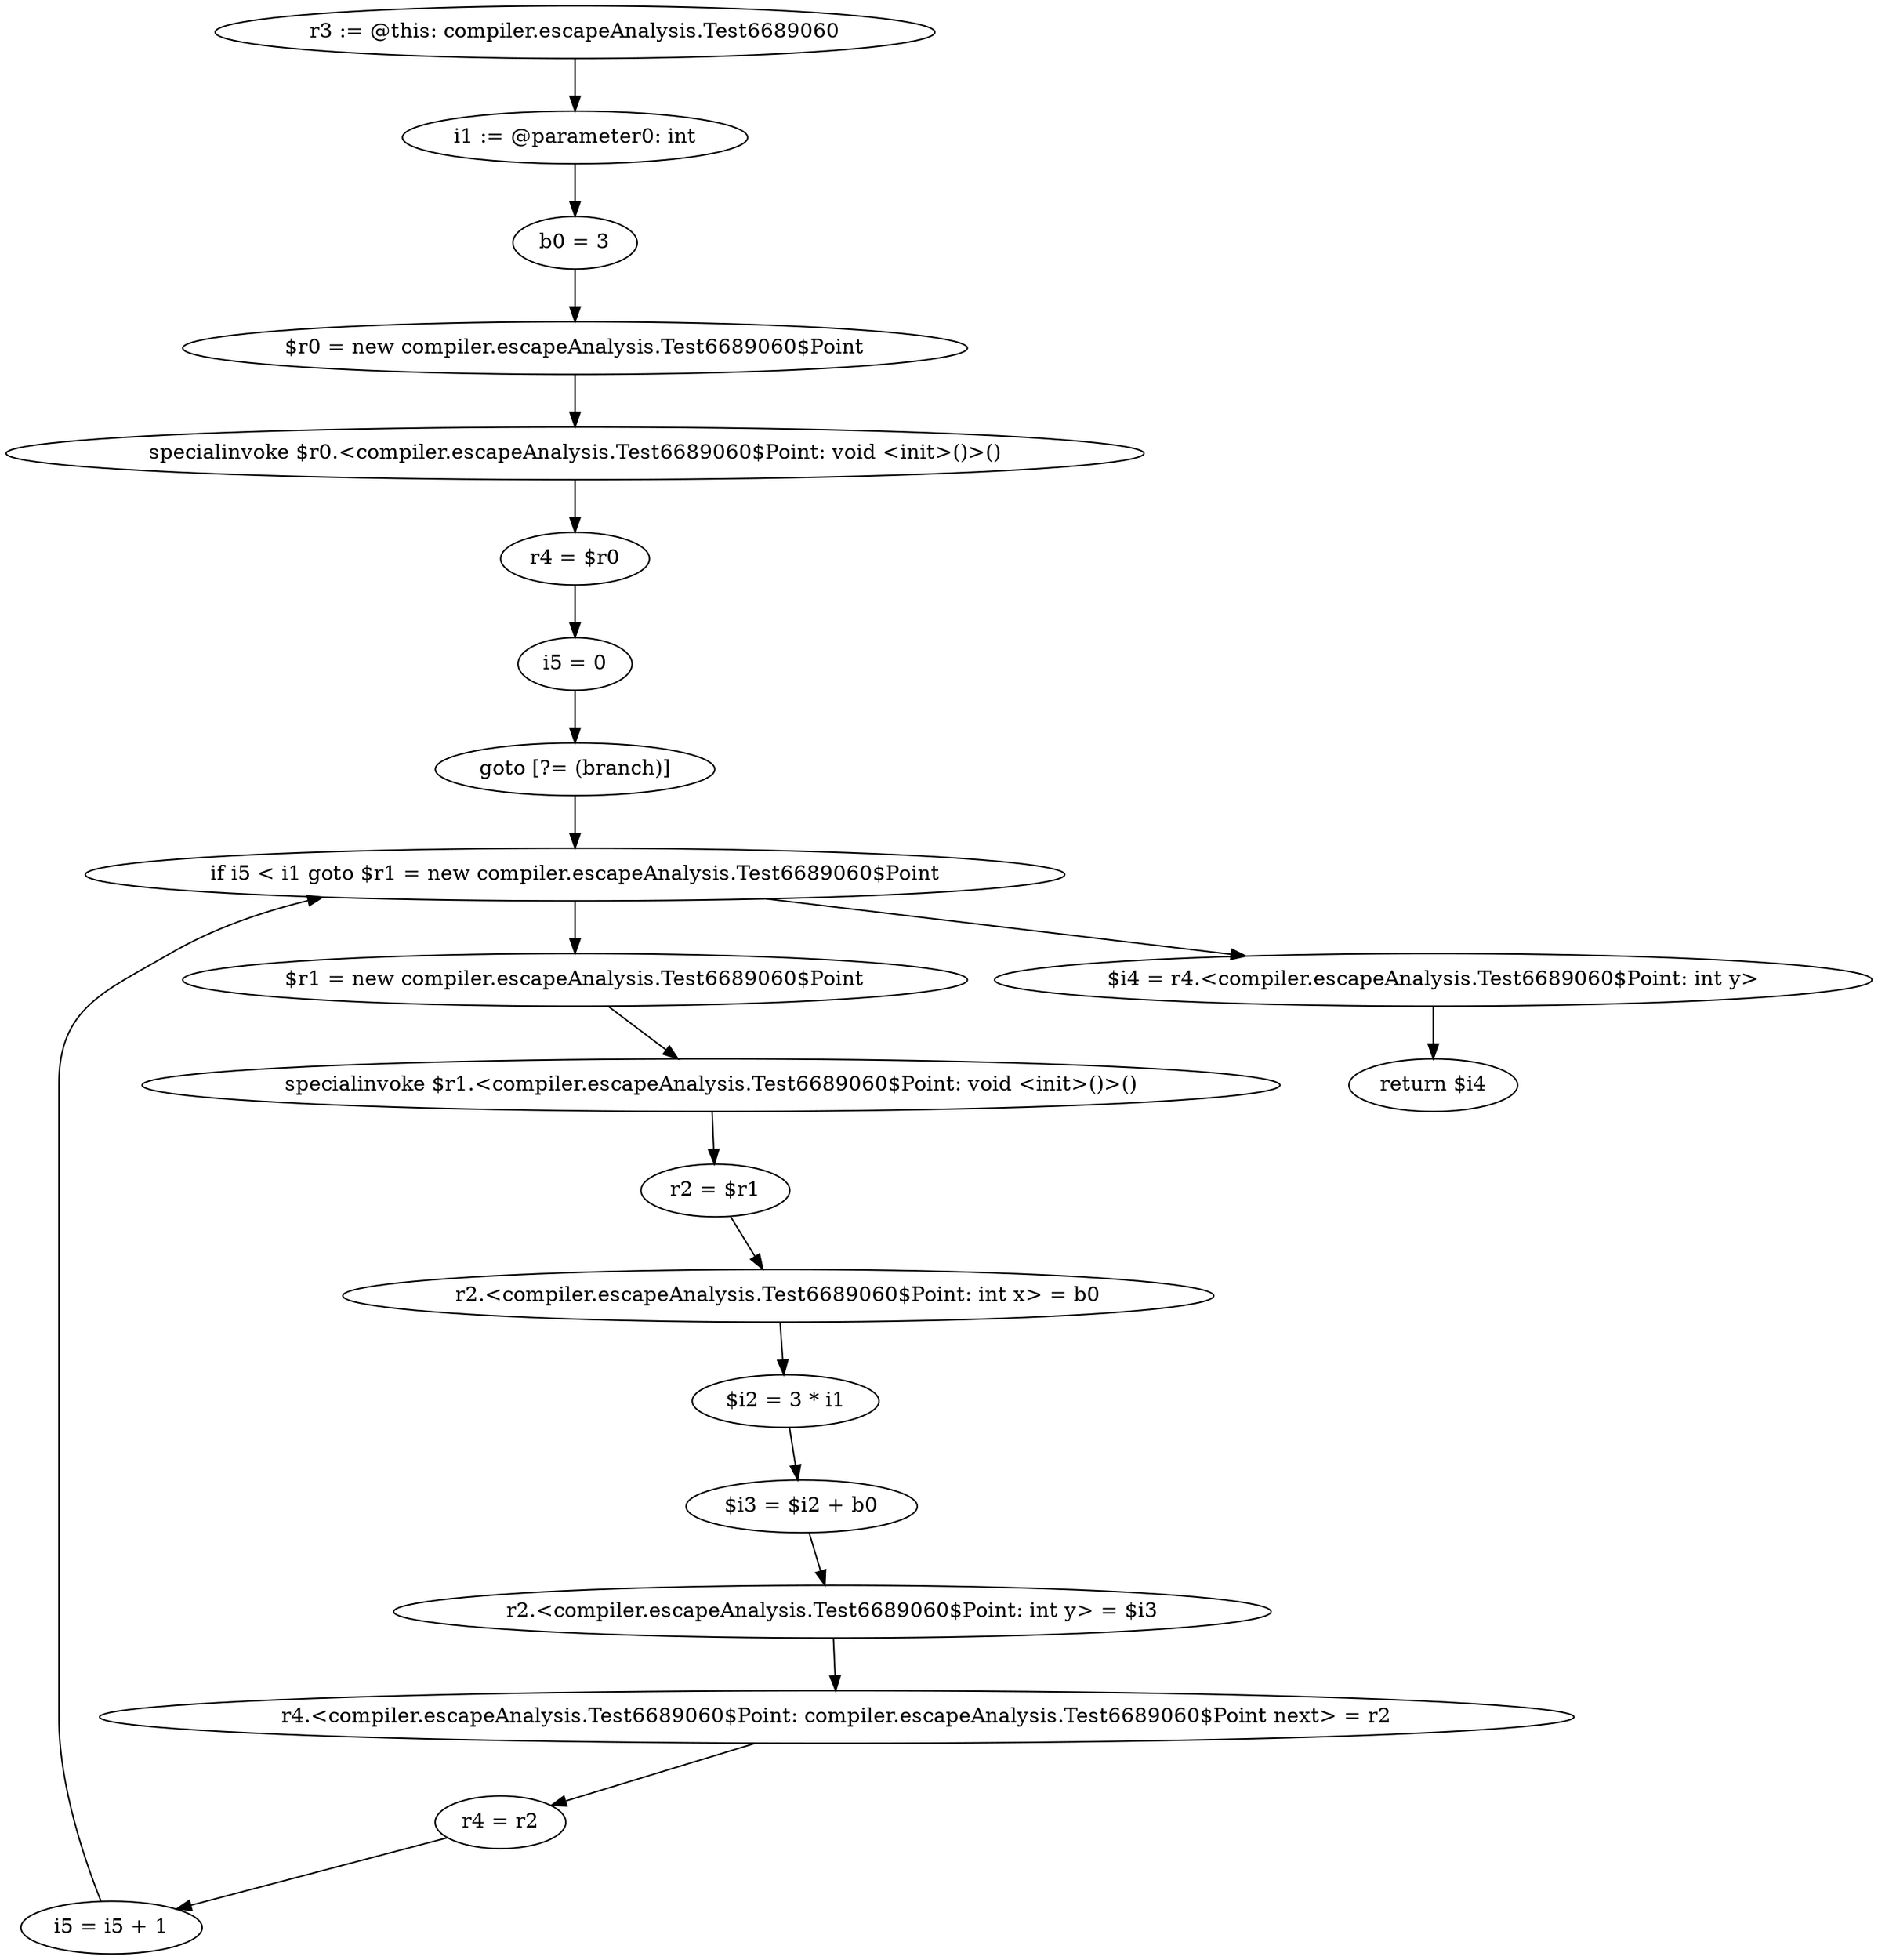 digraph "unitGraph" {
    "r3 := @this: compiler.escapeAnalysis.Test6689060"
    "i1 := @parameter0: int"
    "b0 = 3"
    "$r0 = new compiler.escapeAnalysis.Test6689060$Point"
    "specialinvoke $r0.<compiler.escapeAnalysis.Test6689060$Point: void <init>()>()"
    "r4 = $r0"
    "i5 = 0"
    "goto [?= (branch)]"
    "$r1 = new compiler.escapeAnalysis.Test6689060$Point"
    "specialinvoke $r1.<compiler.escapeAnalysis.Test6689060$Point: void <init>()>()"
    "r2 = $r1"
    "r2.<compiler.escapeAnalysis.Test6689060$Point: int x> = b0"
    "$i2 = 3 * i1"
    "$i3 = $i2 + b0"
    "r2.<compiler.escapeAnalysis.Test6689060$Point: int y> = $i3"
    "r4.<compiler.escapeAnalysis.Test6689060$Point: compiler.escapeAnalysis.Test6689060$Point next> = r2"
    "r4 = r2"
    "i5 = i5 + 1"
    "if i5 < i1 goto $r1 = new compiler.escapeAnalysis.Test6689060$Point"
    "$i4 = r4.<compiler.escapeAnalysis.Test6689060$Point: int y>"
    "return $i4"
    "r3 := @this: compiler.escapeAnalysis.Test6689060"->"i1 := @parameter0: int";
    "i1 := @parameter0: int"->"b0 = 3";
    "b0 = 3"->"$r0 = new compiler.escapeAnalysis.Test6689060$Point";
    "$r0 = new compiler.escapeAnalysis.Test6689060$Point"->"specialinvoke $r0.<compiler.escapeAnalysis.Test6689060$Point: void <init>()>()";
    "specialinvoke $r0.<compiler.escapeAnalysis.Test6689060$Point: void <init>()>()"->"r4 = $r0";
    "r4 = $r0"->"i5 = 0";
    "i5 = 0"->"goto [?= (branch)]";
    "goto [?= (branch)]"->"if i5 < i1 goto $r1 = new compiler.escapeAnalysis.Test6689060$Point";
    "$r1 = new compiler.escapeAnalysis.Test6689060$Point"->"specialinvoke $r1.<compiler.escapeAnalysis.Test6689060$Point: void <init>()>()";
    "specialinvoke $r1.<compiler.escapeAnalysis.Test6689060$Point: void <init>()>()"->"r2 = $r1";
    "r2 = $r1"->"r2.<compiler.escapeAnalysis.Test6689060$Point: int x> = b0";
    "r2.<compiler.escapeAnalysis.Test6689060$Point: int x> = b0"->"$i2 = 3 * i1";
    "$i2 = 3 * i1"->"$i3 = $i2 + b0";
    "$i3 = $i2 + b0"->"r2.<compiler.escapeAnalysis.Test6689060$Point: int y> = $i3";
    "r2.<compiler.escapeAnalysis.Test6689060$Point: int y> = $i3"->"r4.<compiler.escapeAnalysis.Test6689060$Point: compiler.escapeAnalysis.Test6689060$Point next> = r2";
    "r4.<compiler.escapeAnalysis.Test6689060$Point: compiler.escapeAnalysis.Test6689060$Point next> = r2"->"r4 = r2";
    "r4 = r2"->"i5 = i5 + 1";
    "i5 = i5 + 1"->"if i5 < i1 goto $r1 = new compiler.escapeAnalysis.Test6689060$Point";
    "if i5 < i1 goto $r1 = new compiler.escapeAnalysis.Test6689060$Point"->"$i4 = r4.<compiler.escapeAnalysis.Test6689060$Point: int y>";
    "if i5 < i1 goto $r1 = new compiler.escapeAnalysis.Test6689060$Point"->"$r1 = new compiler.escapeAnalysis.Test6689060$Point";
    "$i4 = r4.<compiler.escapeAnalysis.Test6689060$Point: int y>"->"return $i4";
}
